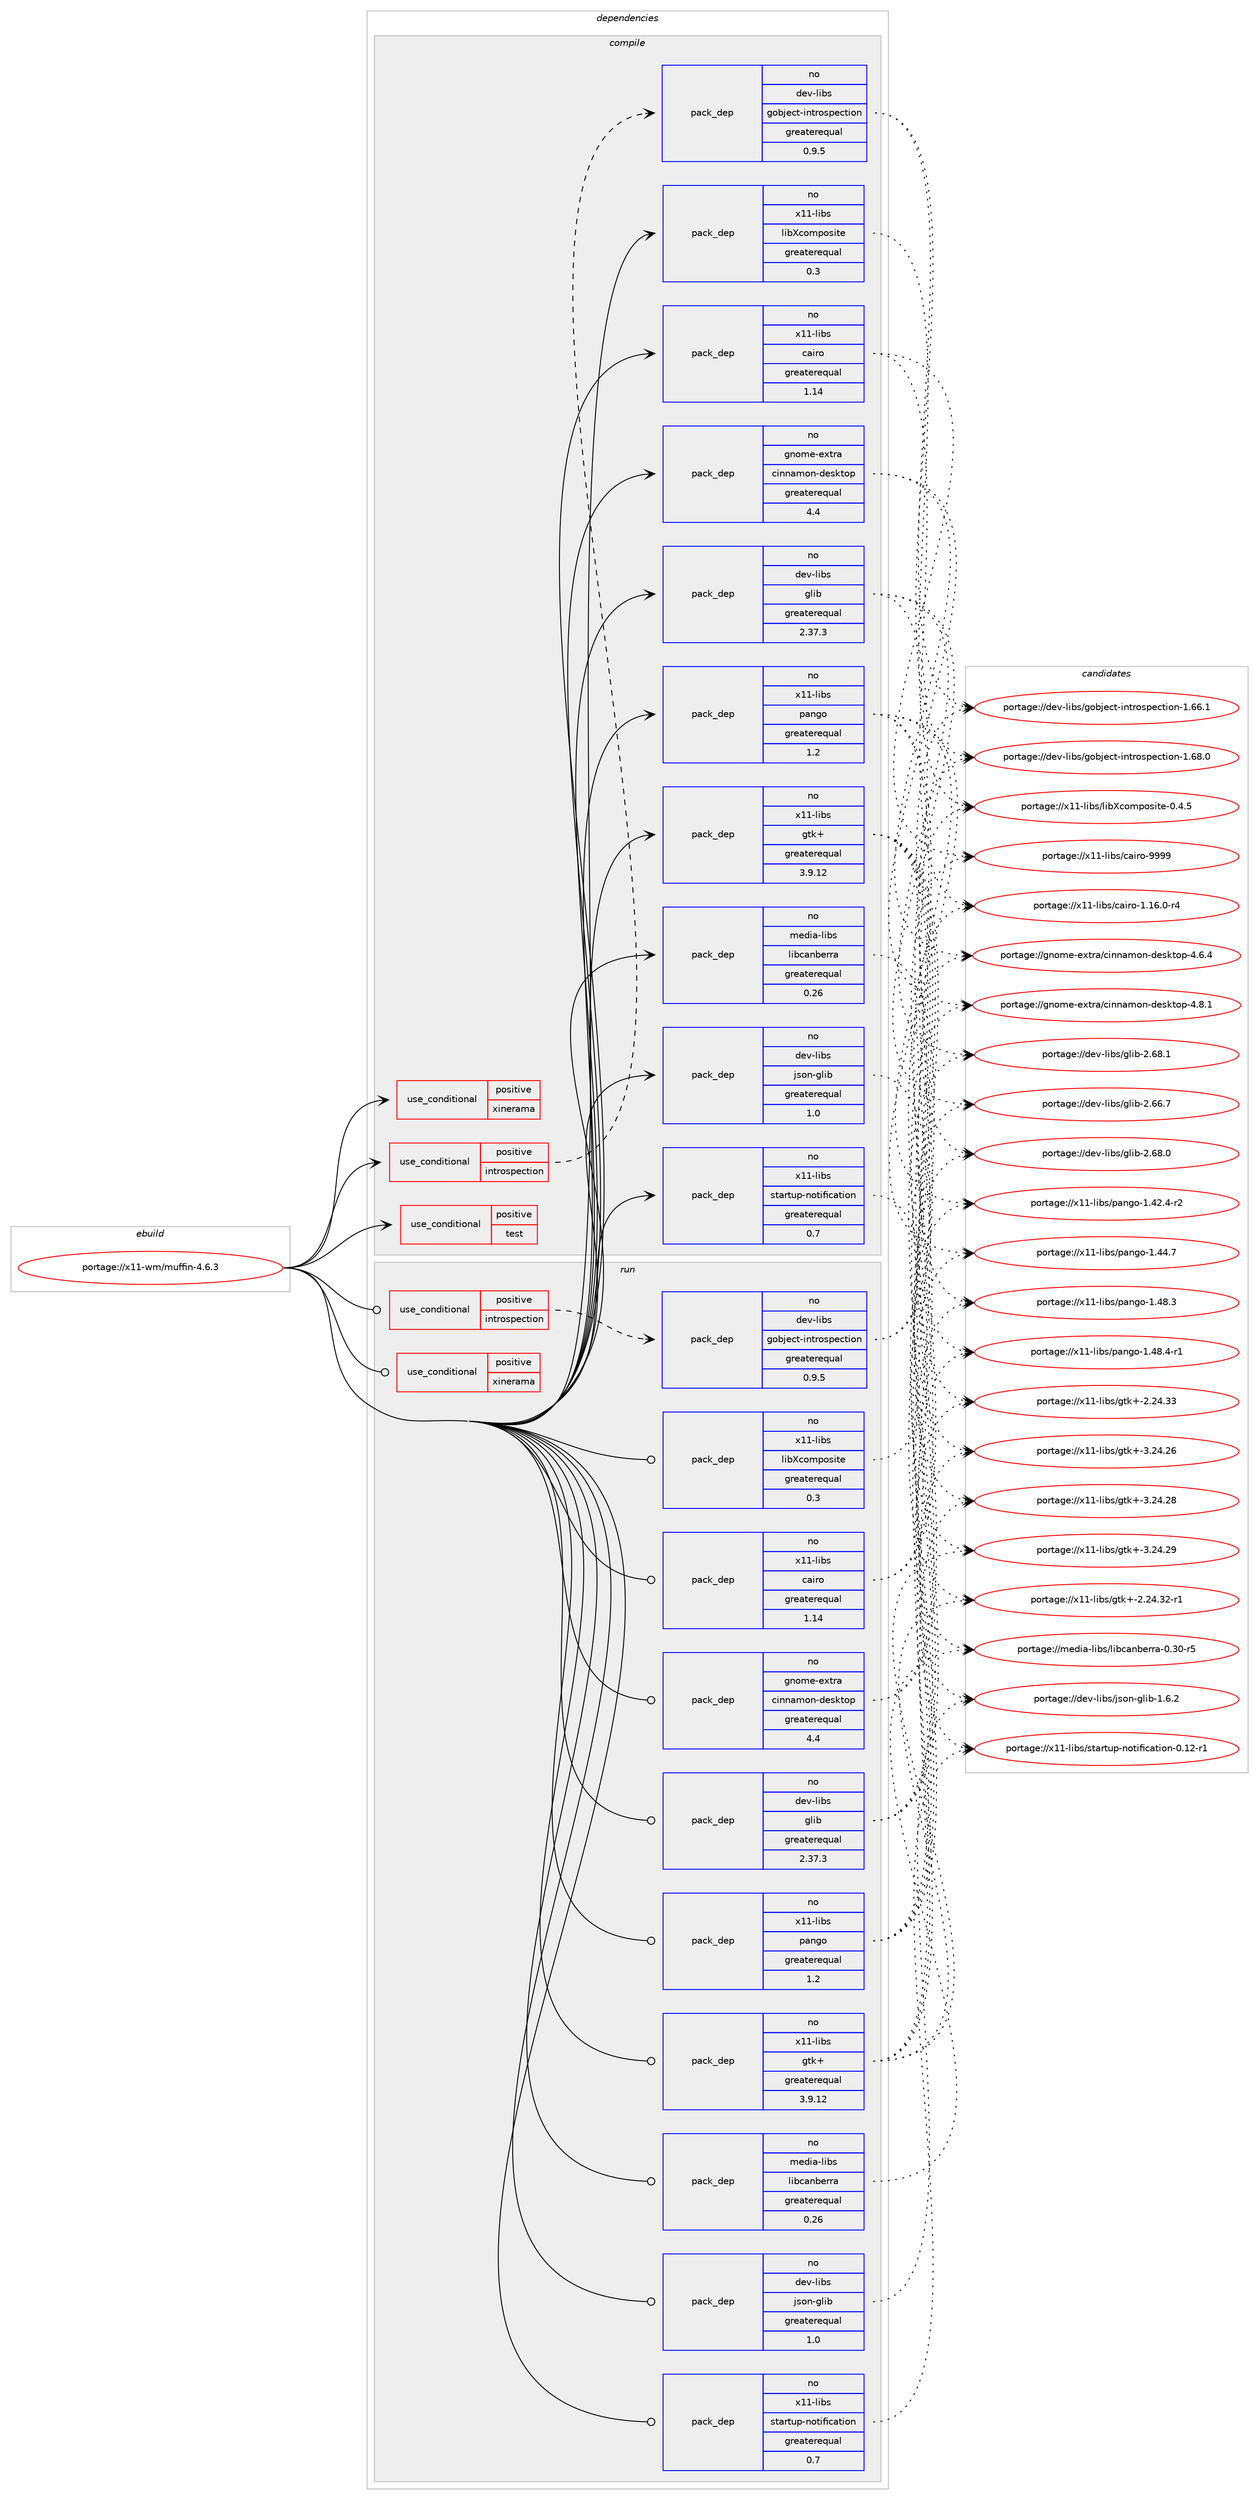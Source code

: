 digraph prolog {

# *************
# Graph options
# *************

newrank=true;
concentrate=true;
compound=true;
graph [rankdir=LR,fontname=Helvetica,fontsize=10,ranksep=1.5];#, ranksep=2.5, nodesep=0.2];
edge  [arrowhead=vee];
node  [fontname=Helvetica,fontsize=10];

# **********
# The ebuild
# **********

subgraph cluster_leftcol {
color=gray;
rank=same;
label=<<i>ebuild</i>>;
id [label="portage://x11-wm/muffin-4.6.3", color=red, width=4, href="../x11-wm/muffin-4.6.3.svg"];
}

# ****************
# The dependencies
# ****************

subgraph cluster_midcol {
color=gray;
label=<<i>dependencies</i>>;
subgraph cluster_compile {
fillcolor="#eeeeee";
style=filled;
label=<<i>compile</i>>;
subgraph cond510 {
dependency1270 [label=<<TABLE BORDER="0" CELLBORDER="1" CELLSPACING="0" CELLPADDING="4"><TR><TD ROWSPAN="3" CELLPADDING="10">use_conditional</TD></TR><TR><TD>positive</TD></TR><TR><TD>introspection</TD></TR></TABLE>>, shape=none, color=red];
subgraph pack703 {
dependency1271 [label=<<TABLE BORDER="0" CELLBORDER="1" CELLSPACING="0" CELLPADDING="4" WIDTH="220"><TR><TD ROWSPAN="6" CELLPADDING="30">pack_dep</TD></TR><TR><TD WIDTH="110">no</TD></TR><TR><TD>dev-libs</TD></TR><TR><TD>gobject-introspection</TD></TR><TR><TD>greaterequal</TD></TR><TR><TD>0.9.5</TD></TR></TABLE>>, shape=none, color=blue];
}
dependency1270:e -> dependency1271:w [weight=20,style="dashed",arrowhead="vee"];
}
id:e -> dependency1270:w [weight=20,style="solid",arrowhead="vee"];
subgraph cond511 {
dependency1272 [label=<<TABLE BORDER="0" CELLBORDER="1" CELLSPACING="0" CELLPADDING="4"><TR><TD ROWSPAN="3" CELLPADDING="10">use_conditional</TD></TR><TR><TD>positive</TD></TR><TR><TD>test</TD></TR></TABLE>>, shape=none, color=red];
# *** BEGIN UNKNOWN DEPENDENCY TYPE (TODO) ***
# dependency1272 -> package_dependency(portage://x11-wm/muffin-4.6.3,install,no,app-text,docbook-xml-dtd,none,[,,],[slot(4.5)],[])
# *** END UNKNOWN DEPENDENCY TYPE (TODO) ***

}
id:e -> dependency1272:w [weight=20,style="solid",arrowhead="vee"];
subgraph cond512 {
dependency1273 [label=<<TABLE BORDER="0" CELLBORDER="1" CELLSPACING="0" CELLPADDING="4"><TR><TD ROWSPAN="3" CELLPADDING="10">use_conditional</TD></TR><TR><TD>positive</TD></TR><TR><TD>xinerama</TD></TR></TABLE>>, shape=none, color=red];
# *** BEGIN UNKNOWN DEPENDENCY TYPE (TODO) ***
# dependency1273 -> package_dependency(portage://x11-wm/muffin-4.6.3,install,no,x11-libs,libXinerama,none,[,,],[],[])
# *** END UNKNOWN DEPENDENCY TYPE (TODO) ***

}
id:e -> dependency1273:w [weight=20,style="solid",arrowhead="vee"];
subgraph pack704 {
dependency1274 [label=<<TABLE BORDER="0" CELLBORDER="1" CELLSPACING="0" CELLPADDING="4" WIDTH="220"><TR><TD ROWSPAN="6" CELLPADDING="30">pack_dep</TD></TR><TR><TD WIDTH="110">no</TD></TR><TR><TD>dev-libs</TD></TR><TR><TD>glib</TD></TR><TR><TD>greaterequal</TD></TR><TR><TD>2.37.3</TD></TR></TABLE>>, shape=none, color=blue];
}
id:e -> dependency1274:w [weight=20,style="solid",arrowhead="vee"];
subgraph pack705 {
dependency1275 [label=<<TABLE BORDER="0" CELLBORDER="1" CELLSPACING="0" CELLPADDING="4" WIDTH="220"><TR><TD ROWSPAN="6" CELLPADDING="30">pack_dep</TD></TR><TR><TD WIDTH="110">no</TD></TR><TR><TD>dev-libs</TD></TR><TR><TD>json-glib</TD></TR><TR><TD>greaterequal</TD></TR><TR><TD>1.0</TD></TR></TABLE>>, shape=none, color=blue];
}
id:e -> dependency1275:w [weight=20,style="solid",arrowhead="vee"];
subgraph pack706 {
dependency1276 [label=<<TABLE BORDER="0" CELLBORDER="1" CELLSPACING="0" CELLPADDING="4" WIDTH="220"><TR><TD ROWSPAN="6" CELLPADDING="30">pack_dep</TD></TR><TR><TD WIDTH="110">no</TD></TR><TR><TD>gnome-extra</TD></TR><TR><TD>cinnamon-desktop</TD></TR><TR><TD>greaterequal</TD></TR><TR><TD>4.4</TD></TR></TABLE>>, shape=none, color=blue];
}
id:e -> dependency1276:w [weight=20,style="solid",arrowhead="vee"];
# *** BEGIN UNKNOWN DEPENDENCY TYPE (TODO) ***
# id -> package_dependency(portage://x11-wm/muffin-4.6.3,install,no,gnome-extra,zenity,none,[,,],[],[])
# *** END UNKNOWN DEPENDENCY TYPE (TODO) ***

subgraph pack707 {
dependency1277 [label=<<TABLE BORDER="0" CELLBORDER="1" CELLSPACING="0" CELLPADDING="4" WIDTH="220"><TR><TD ROWSPAN="6" CELLPADDING="30">pack_dep</TD></TR><TR><TD WIDTH="110">no</TD></TR><TR><TD>media-libs</TD></TR><TR><TD>libcanberra</TD></TR><TR><TD>greaterequal</TD></TR><TR><TD>0.26</TD></TR></TABLE>>, shape=none, color=blue];
}
id:e -> dependency1277:w [weight=20,style="solid",arrowhead="vee"];
# *** BEGIN UNKNOWN DEPENDENCY TYPE (TODO) ***
# id -> package_dependency(portage://x11-wm/muffin-4.6.3,install,no,virtual,opengl,none,[,,],[],[])
# *** END UNKNOWN DEPENDENCY TYPE (TODO) ***

# *** BEGIN UNKNOWN DEPENDENCY TYPE (TODO) ***
# id -> package_dependency(portage://x11-wm/muffin-4.6.3,install,no,x11-base,xorg-proto,none,[,,],[],[])
# *** END UNKNOWN DEPENDENCY TYPE (TODO) ***

subgraph pack708 {
dependency1278 [label=<<TABLE BORDER="0" CELLBORDER="1" CELLSPACING="0" CELLPADDING="4" WIDTH="220"><TR><TD ROWSPAN="6" CELLPADDING="30">pack_dep</TD></TR><TR><TD WIDTH="110">no</TD></TR><TR><TD>x11-libs</TD></TR><TR><TD>cairo</TD></TR><TR><TD>greaterequal</TD></TR><TR><TD>1.14</TD></TR></TABLE>>, shape=none, color=blue];
}
id:e -> dependency1278:w [weight=20,style="solid",arrowhead="vee"];
# *** BEGIN UNKNOWN DEPENDENCY TYPE (TODO) ***
# id -> package_dependency(portage://x11-wm/muffin-4.6.3,install,no,x11-libs,gdk-pixbuf,none,[,,],[slot(2)],[use(optenable(introspection),none)])
# *** END UNKNOWN DEPENDENCY TYPE (TODO) ***

subgraph pack709 {
dependency1279 [label=<<TABLE BORDER="0" CELLBORDER="1" CELLSPACING="0" CELLPADDING="4" WIDTH="220"><TR><TD ROWSPAN="6" CELLPADDING="30">pack_dep</TD></TR><TR><TD WIDTH="110">no</TD></TR><TR><TD>x11-libs</TD></TR><TR><TD>gtk+</TD></TR><TR><TD>greaterequal</TD></TR><TR><TD>3.9.12</TD></TR></TABLE>>, shape=none, color=blue];
}
id:e -> dependency1279:w [weight=20,style="solid",arrowhead="vee"];
# *** BEGIN UNKNOWN DEPENDENCY TYPE (TODO) ***
# id -> package_dependency(portage://x11-wm/muffin-4.6.3,install,no,x11-libs,libICE,none,[,,],[],[])
# *** END UNKNOWN DEPENDENCY TYPE (TODO) ***

# *** BEGIN UNKNOWN DEPENDENCY TYPE (TODO) ***
# id -> package_dependency(portage://x11-wm/muffin-4.6.3,install,no,x11-libs,libSM,none,[,,],[],[])
# *** END UNKNOWN DEPENDENCY TYPE (TODO) ***

# *** BEGIN UNKNOWN DEPENDENCY TYPE (TODO) ***
# id -> package_dependency(portage://x11-wm/muffin-4.6.3,install,no,x11-libs,libX11,none,[,,],[],[])
# *** END UNKNOWN DEPENDENCY TYPE (TODO) ***

subgraph pack710 {
dependency1280 [label=<<TABLE BORDER="0" CELLBORDER="1" CELLSPACING="0" CELLPADDING="4" WIDTH="220"><TR><TD ROWSPAN="6" CELLPADDING="30">pack_dep</TD></TR><TR><TD WIDTH="110">no</TD></TR><TR><TD>x11-libs</TD></TR><TR><TD>libXcomposite</TD></TR><TR><TD>greaterequal</TD></TR><TR><TD>0.3</TD></TR></TABLE>>, shape=none, color=blue];
}
id:e -> dependency1280:w [weight=20,style="solid",arrowhead="vee"];
# *** BEGIN UNKNOWN DEPENDENCY TYPE (TODO) ***
# id -> package_dependency(portage://x11-wm/muffin-4.6.3,install,no,x11-libs,libXcomposite,none,[,,],[],[])
# *** END UNKNOWN DEPENDENCY TYPE (TODO) ***

# *** BEGIN UNKNOWN DEPENDENCY TYPE (TODO) ***
# id -> package_dependency(portage://x11-wm/muffin-4.6.3,install,no,x11-libs,libXcursor,none,[,,],[],[])
# *** END UNKNOWN DEPENDENCY TYPE (TODO) ***

# *** BEGIN UNKNOWN DEPENDENCY TYPE (TODO) ***
# id -> package_dependency(portage://x11-wm/muffin-4.6.3,install,no,x11-libs,libXdamage,none,[,,],[],[])
# *** END UNKNOWN DEPENDENCY TYPE (TODO) ***

# *** BEGIN UNKNOWN DEPENDENCY TYPE (TODO) ***
# id -> package_dependency(portage://x11-wm/muffin-4.6.3,install,no,x11-libs,libXext,none,[,,],[],[])
# *** END UNKNOWN DEPENDENCY TYPE (TODO) ***

# *** BEGIN UNKNOWN DEPENDENCY TYPE (TODO) ***
# id -> package_dependency(portage://x11-wm/muffin-4.6.3,install,no,x11-libs,libXfixes,none,[,,],[],[])
# *** END UNKNOWN DEPENDENCY TYPE (TODO) ***

# *** BEGIN UNKNOWN DEPENDENCY TYPE (TODO) ***
# id -> package_dependency(portage://x11-wm/muffin-4.6.3,install,no,x11-libs,libXrandr,none,[,,],[],[])
# *** END UNKNOWN DEPENDENCY TYPE (TODO) ***

# *** BEGIN UNKNOWN DEPENDENCY TYPE (TODO) ***
# id -> package_dependency(portage://x11-wm/muffin-4.6.3,install,no,x11-libs,libXrender,none,[,,],[],[])
# *** END UNKNOWN DEPENDENCY TYPE (TODO) ***

# *** BEGIN UNKNOWN DEPENDENCY TYPE (TODO) ***
# id -> package_dependency(portage://x11-wm/muffin-4.6.3,install,no,x11-libs,libxkbcommon,none,[,,],[],[])
# *** END UNKNOWN DEPENDENCY TYPE (TODO) ***

subgraph pack711 {
dependency1281 [label=<<TABLE BORDER="0" CELLBORDER="1" CELLSPACING="0" CELLPADDING="4" WIDTH="220"><TR><TD ROWSPAN="6" CELLPADDING="30">pack_dep</TD></TR><TR><TD WIDTH="110">no</TD></TR><TR><TD>x11-libs</TD></TR><TR><TD>pango</TD></TR><TR><TD>greaterequal</TD></TR><TR><TD>1.2</TD></TR></TABLE>>, shape=none, color=blue];
}
id:e -> dependency1281:w [weight=20,style="solid",arrowhead="vee"];
subgraph pack712 {
dependency1282 [label=<<TABLE BORDER="0" CELLBORDER="1" CELLSPACING="0" CELLPADDING="4" WIDTH="220"><TR><TD ROWSPAN="6" CELLPADDING="30">pack_dep</TD></TR><TR><TD WIDTH="110">no</TD></TR><TR><TD>x11-libs</TD></TR><TR><TD>startup-notification</TD></TR><TR><TD>greaterequal</TD></TR><TR><TD>0.7</TD></TR></TABLE>>, shape=none, color=blue];
}
id:e -> dependency1282:w [weight=20,style="solid",arrowhead="vee"];
}
subgraph cluster_compileandrun {
fillcolor="#eeeeee";
style=filled;
label=<<i>compile and run</i>>;
}
subgraph cluster_run {
fillcolor="#eeeeee";
style=filled;
label=<<i>run</i>>;
subgraph cond513 {
dependency1283 [label=<<TABLE BORDER="0" CELLBORDER="1" CELLSPACING="0" CELLPADDING="4"><TR><TD ROWSPAN="3" CELLPADDING="10">use_conditional</TD></TR><TR><TD>positive</TD></TR><TR><TD>introspection</TD></TR></TABLE>>, shape=none, color=red];
subgraph pack713 {
dependency1284 [label=<<TABLE BORDER="0" CELLBORDER="1" CELLSPACING="0" CELLPADDING="4" WIDTH="220"><TR><TD ROWSPAN="6" CELLPADDING="30">pack_dep</TD></TR><TR><TD WIDTH="110">no</TD></TR><TR><TD>dev-libs</TD></TR><TR><TD>gobject-introspection</TD></TR><TR><TD>greaterequal</TD></TR><TR><TD>0.9.5</TD></TR></TABLE>>, shape=none, color=blue];
}
dependency1283:e -> dependency1284:w [weight=20,style="dashed",arrowhead="vee"];
}
id:e -> dependency1283:w [weight=20,style="solid",arrowhead="odot"];
subgraph cond514 {
dependency1285 [label=<<TABLE BORDER="0" CELLBORDER="1" CELLSPACING="0" CELLPADDING="4"><TR><TD ROWSPAN="3" CELLPADDING="10">use_conditional</TD></TR><TR><TD>positive</TD></TR><TR><TD>xinerama</TD></TR></TABLE>>, shape=none, color=red];
# *** BEGIN UNKNOWN DEPENDENCY TYPE (TODO) ***
# dependency1285 -> package_dependency(portage://x11-wm/muffin-4.6.3,run,no,x11-libs,libXinerama,none,[,,],[],[])
# *** END UNKNOWN DEPENDENCY TYPE (TODO) ***

}
id:e -> dependency1285:w [weight=20,style="solid",arrowhead="odot"];
subgraph pack714 {
dependency1286 [label=<<TABLE BORDER="0" CELLBORDER="1" CELLSPACING="0" CELLPADDING="4" WIDTH="220"><TR><TD ROWSPAN="6" CELLPADDING="30">pack_dep</TD></TR><TR><TD WIDTH="110">no</TD></TR><TR><TD>dev-libs</TD></TR><TR><TD>glib</TD></TR><TR><TD>greaterequal</TD></TR><TR><TD>2.37.3</TD></TR></TABLE>>, shape=none, color=blue];
}
id:e -> dependency1286:w [weight=20,style="solid",arrowhead="odot"];
subgraph pack715 {
dependency1287 [label=<<TABLE BORDER="0" CELLBORDER="1" CELLSPACING="0" CELLPADDING="4" WIDTH="220"><TR><TD ROWSPAN="6" CELLPADDING="30">pack_dep</TD></TR><TR><TD WIDTH="110">no</TD></TR><TR><TD>dev-libs</TD></TR><TR><TD>json-glib</TD></TR><TR><TD>greaterequal</TD></TR><TR><TD>1.0</TD></TR></TABLE>>, shape=none, color=blue];
}
id:e -> dependency1287:w [weight=20,style="solid",arrowhead="odot"];
subgraph pack716 {
dependency1288 [label=<<TABLE BORDER="0" CELLBORDER="1" CELLSPACING="0" CELLPADDING="4" WIDTH="220"><TR><TD ROWSPAN="6" CELLPADDING="30">pack_dep</TD></TR><TR><TD WIDTH="110">no</TD></TR><TR><TD>gnome-extra</TD></TR><TR><TD>cinnamon-desktop</TD></TR><TR><TD>greaterequal</TD></TR><TR><TD>4.4</TD></TR></TABLE>>, shape=none, color=blue];
}
id:e -> dependency1288:w [weight=20,style="solid",arrowhead="odot"];
# *** BEGIN UNKNOWN DEPENDENCY TYPE (TODO) ***
# id -> package_dependency(portage://x11-wm/muffin-4.6.3,run,no,gnome-extra,zenity,none,[,,],[],[])
# *** END UNKNOWN DEPENDENCY TYPE (TODO) ***

subgraph pack717 {
dependency1289 [label=<<TABLE BORDER="0" CELLBORDER="1" CELLSPACING="0" CELLPADDING="4" WIDTH="220"><TR><TD ROWSPAN="6" CELLPADDING="30">pack_dep</TD></TR><TR><TD WIDTH="110">no</TD></TR><TR><TD>media-libs</TD></TR><TR><TD>libcanberra</TD></TR><TR><TD>greaterequal</TD></TR><TR><TD>0.26</TD></TR></TABLE>>, shape=none, color=blue];
}
id:e -> dependency1289:w [weight=20,style="solid",arrowhead="odot"];
# *** BEGIN UNKNOWN DEPENDENCY TYPE (TODO) ***
# id -> package_dependency(portage://x11-wm/muffin-4.6.3,run,no,virtual,opengl,none,[,,],[],[])
# *** END UNKNOWN DEPENDENCY TYPE (TODO) ***

subgraph pack718 {
dependency1290 [label=<<TABLE BORDER="0" CELLBORDER="1" CELLSPACING="0" CELLPADDING="4" WIDTH="220"><TR><TD ROWSPAN="6" CELLPADDING="30">pack_dep</TD></TR><TR><TD WIDTH="110">no</TD></TR><TR><TD>x11-libs</TD></TR><TR><TD>cairo</TD></TR><TR><TD>greaterequal</TD></TR><TR><TD>1.14</TD></TR></TABLE>>, shape=none, color=blue];
}
id:e -> dependency1290:w [weight=20,style="solid",arrowhead="odot"];
# *** BEGIN UNKNOWN DEPENDENCY TYPE (TODO) ***
# id -> package_dependency(portage://x11-wm/muffin-4.6.3,run,no,x11-libs,gdk-pixbuf,none,[,,],[slot(2)],[use(optenable(introspection),none)])
# *** END UNKNOWN DEPENDENCY TYPE (TODO) ***

subgraph pack719 {
dependency1291 [label=<<TABLE BORDER="0" CELLBORDER="1" CELLSPACING="0" CELLPADDING="4" WIDTH="220"><TR><TD ROWSPAN="6" CELLPADDING="30">pack_dep</TD></TR><TR><TD WIDTH="110">no</TD></TR><TR><TD>x11-libs</TD></TR><TR><TD>gtk+</TD></TR><TR><TD>greaterequal</TD></TR><TR><TD>3.9.12</TD></TR></TABLE>>, shape=none, color=blue];
}
id:e -> dependency1291:w [weight=20,style="solid",arrowhead="odot"];
# *** BEGIN UNKNOWN DEPENDENCY TYPE (TODO) ***
# id -> package_dependency(portage://x11-wm/muffin-4.6.3,run,no,x11-libs,libICE,none,[,,],[],[])
# *** END UNKNOWN DEPENDENCY TYPE (TODO) ***

# *** BEGIN UNKNOWN DEPENDENCY TYPE (TODO) ***
# id -> package_dependency(portage://x11-wm/muffin-4.6.3,run,no,x11-libs,libSM,none,[,,],[],[])
# *** END UNKNOWN DEPENDENCY TYPE (TODO) ***

# *** BEGIN UNKNOWN DEPENDENCY TYPE (TODO) ***
# id -> package_dependency(portage://x11-wm/muffin-4.6.3,run,no,x11-libs,libX11,none,[,,],[],[])
# *** END UNKNOWN DEPENDENCY TYPE (TODO) ***

subgraph pack720 {
dependency1292 [label=<<TABLE BORDER="0" CELLBORDER="1" CELLSPACING="0" CELLPADDING="4" WIDTH="220"><TR><TD ROWSPAN="6" CELLPADDING="30">pack_dep</TD></TR><TR><TD WIDTH="110">no</TD></TR><TR><TD>x11-libs</TD></TR><TR><TD>libXcomposite</TD></TR><TR><TD>greaterequal</TD></TR><TR><TD>0.3</TD></TR></TABLE>>, shape=none, color=blue];
}
id:e -> dependency1292:w [weight=20,style="solid",arrowhead="odot"];
# *** BEGIN UNKNOWN DEPENDENCY TYPE (TODO) ***
# id -> package_dependency(portage://x11-wm/muffin-4.6.3,run,no,x11-libs,libXcomposite,none,[,,],[],[])
# *** END UNKNOWN DEPENDENCY TYPE (TODO) ***

# *** BEGIN UNKNOWN DEPENDENCY TYPE (TODO) ***
# id -> package_dependency(portage://x11-wm/muffin-4.6.3,run,no,x11-libs,libXcursor,none,[,,],[],[])
# *** END UNKNOWN DEPENDENCY TYPE (TODO) ***

# *** BEGIN UNKNOWN DEPENDENCY TYPE (TODO) ***
# id -> package_dependency(portage://x11-wm/muffin-4.6.3,run,no,x11-libs,libXdamage,none,[,,],[],[])
# *** END UNKNOWN DEPENDENCY TYPE (TODO) ***

# *** BEGIN UNKNOWN DEPENDENCY TYPE (TODO) ***
# id -> package_dependency(portage://x11-wm/muffin-4.6.3,run,no,x11-libs,libXext,none,[,,],[],[])
# *** END UNKNOWN DEPENDENCY TYPE (TODO) ***

# *** BEGIN UNKNOWN DEPENDENCY TYPE (TODO) ***
# id -> package_dependency(portage://x11-wm/muffin-4.6.3,run,no,x11-libs,libXfixes,none,[,,],[],[])
# *** END UNKNOWN DEPENDENCY TYPE (TODO) ***

# *** BEGIN UNKNOWN DEPENDENCY TYPE (TODO) ***
# id -> package_dependency(portage://x11-wm/muffin-4.6.3,run,no,x11-libs,libXrandr,none,[,,],[],[])
# *** END UNKNOWN DEPENDENCY TYPE (TODO) ***

# *** BEGIN UNKNOWN DEPENDENCY TYPE (TODO) ***
# id -> package_dependency(portage://x11-wm/muffin-4.6.3,run,no,x11-libs,libXrender,none,[,,],[],[])
# *** END UNKNOWN DEPENDENCY TYPE (TODO) ***

# *** BEGIN UNKNOWN DEPENDENCY TYPE (TODO) ***
# id -> package_dependency(portage://x11-wm/muffin-4.6.3,run,no,x11-libs,libxkbcommon,none,[,,],[],[])
# *** END UNKNOWN DEPENDENCY TYPE (TODO) ***

subgraph pack721 {
dependency1293 [label=<<TABLE BORDER="0" CELLBORDER="1" CELLSPACING="0" CELLPADDING="4" WIDTH="220"><TR><TD ROWSPAN="6" CELLPADDING="30">pack_dep</TD></TR><TR><TD WIDTH="110">no</TD></TR><TR><TD>x11-libs</TD></TR><TR><TD>pango</TD></TR><TR><TD>greaterequal</TD></TR><TR><TD>1.2</TD></TR></TABLE>>, shape=none, color=blue];
}
id:e -> dependency1293:w [weight=20,style="solid",arrowhead="odot"];
subgraph pack722 {
dependency1294 [label=<<TABLE BORDER="0" CELLBORDER="1" CELLSPACING="0" CELLPADDING="4" WIDTH="220"><TR><TD ROWSPAN="6" CELLPADDING="30">pack_dep</TD></TR><TR><TD WIDTH="110">no</TD></TR><TR><TD>x11-libs</TD></TR><TR><TD>startup-notification</TD></TR><TR><TD>greaterequal</TD></TR><TR><TD>0.7</TD></TR></TABLE>>, shape=none, color=blue];
}
id:e -> dependency1294:w [weight=20,style="solid",arrowhead="odot"];
}
}

# **************
# The candidates
# **************

subgraph cluster_choices {
rank=same;
color=gray;
label=<<i>candidates</i>>;

subgraph choice703 {
color=black;
nodesep=1;
choice1001011184510810598115471031119810610199116451051101161141111151121019911610511111045494654544649 [label="portage://dev-libs/gobject-introspection-1.66.1", color=red, width=4,href="../dev-libs/gobject-introspection-1.66.1.svg"];
choice1001011184510810598115471031119810610199116451051101161141111151121019911610511111045494654564648 [label="portage://dev-libs/gobject-introspection-1.68.0", color=red, width=4,href="../dev-libs/gobject-introspection-1.68.0.svg"];
dependency1271:e -> choice1001011184510810598115471031119810610199116451051101161141111151121019911610511111045494654544649:w [style=dotted,weight="100"];
dependency1271:e -> choice1001011184510810598115471031119810610199116451051101161141111151121019911610511111045494654564648:w [style=dotted,weight="100"];
}
subgraph choice704 {
color=black;
nodesep=1;
choice1001011184510810598115471031081059845504654544655 [label="portage://dev-libs/glib-2.66.7", color=red, width=4,href="../dev-libs/glib-2.66.7.svg"];
choice1001011184510810598115471031081059845504654564648 [label="portage://dev-libs/glib-2.68.0", color=red, width=4,href="../dev-libs/glib-2.68.0.svg"];
choice1001011184510810598115471031081059845504654564649 [label="portage://dev-libs/glib-2.68.1", color=red, width=4,href="../dev-libs/glib-2.68.1.svg"];
dependency1274:e -> choice1001011184510810598115471031081059845504654544655:w [style=dotted,weight="100"];
dependency1274:e -> choice1001011184510810598115471031081059845504654564648:w [style=dotted,weight="100"];
dependency1274:e -> choice1001011184510810598115471031081059845504654564649:w [style=dotted,weight="100"];
}
subgraph choice705 {
color=black;
nodesep=1;
choice1001011184510810598115471061151111104510310810598454946544650 [label="portage://dev-libs/json-glib-1.6.2", color=red, width=4,href="../dev-libs/json-glib-1.6.2.svg"];
dependency1275:e -> choice1001011184510810598115471061151111104510310810598454946544650:w [style=dotted,weight="100"];
}
subgraph choice706 {
color=black;
nodesep=1;
choice103110111109101451011201161149747991051101109710911111045100101115107116111112455246544652 [label="portage://gnome-extra/cinnamon-desktop-4.6.4", color=red, width=4,href="../gnome-extra/cinnamon-desktop-4.6.4.svg"];
choice103110111109101451011201161149747991051101109710911111045100101115107116111112455246564649 [label="portage://gnome-extra/cinnamon-desktop-4.8.1", color=red, width=4,href="../gnome-extra/cinnamon-desktop-4.8.1.svg"];
dependency1276:e -> choice103110111109101451011201161149747991051101109710911111045100101115107116111112455246544652:w [style=dotted,weight="100"];
dependency1276:e -> choice103110111109101451011201161149747991051101109710911111045100101115107116111112455246564649:w [style=dotted,weight="100"];
}
subgraph choice707 {
color=black;
nodesep=1;
choice10910110010597451081059811547108105989997110981011141149745484651484511453 [label="portage://media-libs/libcanberra-0.30-r5", color=red, width=4,href="../media-libs/libcanberra-0.30-r5.svg"];
dependency1277:e -> choice10910110010597451081059811547108105989997110981011141149745484651484511453:w [style=dotted,weight="100"];
}
subgraph choice708 {
color=black;
nodesep=1;
choice12049494510810598115479997105114111454946495446484511452 [label="portage://x11-libs/cairo-1.16.0-r4", color=red, width=4,href="../x11-libs/cairo-1.16.0-r4.svg"];
choice120494945108105981154799971051141114557575757 [label="portage://x11-libs/cairo-9999", color=red, width=4,href="../x11-libs/cairo-9999.svg"];
dependency1278:e -> choice12049494510810598115479997105114111454946495446484511452:w [style=dotted,weight="100"];
dependency1278:e -> choice120494945108105981154799971051141114557575757:w [style=dotted,weight="100"];
}
subgraph choice709 {
color=black;
nodesep=1;
choice12049494510810598115471031161074345504650524651504511449 [label="portage://x11-libs/gtk+-2.24.32-r1", color=red, width=4,href="../x11-libs/gtk+-2.24.32-r1.svg"];
choice1204949451081059811547103116107434550465052465151 [label="portage://x11-libs/gtk+-2.24.33", color=red, width=4,href="../x11-libs/gtk+-2.24.33.svg"];
choice1204949451081059811547103116107434551465052465054 [label="portage://x11-libs/gtk+-3.24.26", color=red, width=4,href="../x11-libs/gtk+-3.24.26.svg"];
choice1204949451081059811547103116107434551465052465056 [label="portage://x11-libs/gtk+-3.24.28", color=red, width=4,href="../x11-libs/gtk+-3.24.28.svg"];
choice1204949451081059811547103116107434551465052465057 [label="portage://x11-libs/gtk+-3.24.29", color=red, width=4,href="../x11-libs/gtk+-3.24.29.svg"];
dependency1279:e -> choice12049494510810598115471031161074345504650524651504511449:w [style=dotted,weight="100"];
dependency1279:e -> choice1204949451081059811547103116107434550465052465151:w [style=dotted,weight="100"];
dependency1279:e -> choice1204949451081059811547103116107434551465052465054:w [style=dotted,weight="100"];
dependency1279:e -> choice1204949451081059811547103116107434551465052465056:w [style=dotted,weight="100"];
dependency1279:e -> choice1204949451081059811547103116107434551465052465057:w [style=dotted,weight="100"];
}
subgraph choice710 {
color=black;
nodesep=1;
choice1204949451081059811547108105988899111109112111115105116101454846524653 [label="portage://x11-libs/libXcomposite-0.4.5", color=red, width=4,href="../x11-libs/libXcomposite-0.4.5.svg"];
dependency1280:e -> choice1204949451081059811547108105988899111109112111115105116101454846524653:w [style=dotted,weight="100"];
}
subgraph choice711 {
color=black;
nodesep=1;
choice120494945108105981154711297110103111454946525046524511450 [label="portage://x11-libs/pango-1.42.4-r2", color=red, width=4,href="../x11-libs/pango-1.42.4-r2.svg"];
choice12049494510810598115471129711010311145494652524655 [label="portage://x11-libs/pango-1.44.7", color=red, width=4,href="../x11-libs/pango-1.44.7.svg"];
choice12049494510810598115471129711010311145494652564651 [label="portage://x11-libs/pango-1.48.3", color=red, width=4,href="../x11-libs/pango-1.48.3.svg"];
choice120494945108105981154711297110103111454946525646524511449 [label="portage://x11-libs/pango-1.48.4-r1", color=red, width=4,href="../x11-libs/pango-1.48.4-r1.svg"];
dependency1281:e -> choice120494945108105981154711297110103111454946525046524511450:w [style=dotted,weight="100"];
dependency1281:e -> choice12049494510810598115471129711010311145494652524655:w [style=dotted,weight="100"];
dependency1281:e -> choice12049494510810598115471129711010311145494652564651:w [style=dotted,weight="100"];
dependency1281:e -> choice120494945108105981154711297110103111454946525646524511449:w [style=dotted,weight="100"];
}
subgraph choice712 {
color=black;
nodesep=1;
choice12049494510810598115471151169711411611711245110111116105102105999711610511111045484649504511449 [label="portage://x11-libs/startup-notification-0.12-r1", color=red, width=4,href="../x11-libs/startup-notification-0.12-r1.svg"];
dependency1282:e -> choice12049494510810598115471151169711411611711245110111116105102105999711610511111045484649504511449:w [style=dotted,weight="100"];
}
subgraph choice713 {
color=black;
nodesep=1;
choice1001011184510810598115471031119810610199116451051101161141111151121019911610511111045494654544649 [label="portage://dev-libs/gobject-introspection-1.66.1", color=red, width=4,href="../dev-libs/gobject-introspection-1.66.1.svg"];
choice1001011184510810598115471031119810610199116451051101161141111151121019911610511111045494654564648 [label="portage://dev-libs/gobject-introspection-1.68.0", color=red, width=4,href="../dev-libs/gobject-introspection-1.68.0.svg"];
dependency1284:e -> choice1001011184510810598115471031119810610199116451051101161141111151121019911610511111045494654544649:w [style=dotted,weight="100"];
dependency1284:e -> choice1001011184510810598115471031119810610199116451051101161141111151121019911610511111045494654564648:w [style=dotted,weight="100"];
}
subgraph choice714 {
color=black;
nodesep=1;
choice1001011184510810598115471031081059845504654544655 [label="portage://dev-libs/glib-2.66.7", color=red, width=4,href="../dev-libs/glib-2.66.7.svg"];
choice1001011184510810598115471031081059845504654564648 [label="portage://dev-libs/glib-2.68.0", color=red, width=4,href="../dev-libs/glib-2.68.0.svg"];
choice1001011184510810598115471031081059845504654564649 [label="portage://dev-libs/glib-2.68.1", color=red, width=4,href="../dev-libs/glib-2.68.1.svg"];
dependency1286:e -> choice1001011184510810598115471031081059845504654544655:w [style=dotted,weight="100"];
dependency1286:e -> choice1001011184510810598115471031081059845504654564648:w [style=dotted,weight="100"];
dependency1286:e -> choice1001011184510810598115471031081059845504654564649:w [style=dotted,weight="100"];
}
subgraph choice715 {
color=black;
nodesep=1;
choice1001011184510810598115471061151111104510310810598454946544650 [label="portage://dev-libs/json-glib-1.6.2", color=red, width=4,href="../dev-libs/json-glib-1.6.2.svg"];
dependency1287:e -> choice1001011184510810598115471061151111104510310810598454946544650:w [style=dotted,weight="100"];
}
subgraph choice716 {
color=black;
nodesep=1;
choice103110111109101451011201161149747991051101109710911111045100101115107116111112455246544652 [label="portage://gnome-extra/cinnamon-desktop-4.6.4", color=red, width=4,href="../gnome-extra/cinnamon-desktop-4.6.4.svg"];
choice103110111109101451011201161149747991051101109710911111045100101115107116111112455246564649 [label="portage://gnome-extra/cinnamon-desktop-4.8.1", color=red, width=4,href="../gnome-extra/cinnamon-desktop-4.8.1.svg"];
dependency1288:e -> choice103110111109101451011201161149747991051101109710911111045100101115107116111112455246544652:w [style=dotted,weight="100"];
dependency1288:e -> choice103110111109101451011201161149747991051101109710911111045100101115107116111112455246564649:w [style=dotted,weight="100"];
}
subgraph choice717 {
color=black;
nodesep=1;
choice10910110010597451081059811547108105989997110981011141149745484651484511453 [label="portage://media-libs/libcanberra-0.30-r5", color=red, width=4,href="../media-libs/libcanberra-0.30-r5.svg"];
dependency1289:e -> choice10910110010597451081059811547108105989997110981011141149745484651484511453:w [style=dotted,weight="100"];
}
subgraph choice718 {
color=black;
nodesep=1;
choice12049494510810598115479997105114111454946495446484511452 [label="portage://x11-libs/cairo-1.16.0-r4", color=red, width=4,href="../x11-libs/cairo-1.16.0-r4.svg"];
choice120494945108105981154799971051141114557575757 [label="portage://x11-libs/cairo-9999", color=red, width=4,href="../x11-libs/cairo-9999.svg"];
dependency1290:e -> choice12049494510810598115479997105114111454946495446484511452:w [style=dotted,weight="100"];
dependency1290:e -> choice120494945108105981154799971051141114557575757:w [style=dotted,weight="100"];
}
subgraph choice719 {
color=black;
nodesep=1;
choice12049494510810598115471031161074345504650524651504511449 [label="portage://x11-libs/gtk+-2.24.32-r1", color=red, width=4,href="../x11-libs/gtk+-2.24.32-r1.svg"];
choice1204949451081059811547103116107434550465052465151 [label="portage://x11-libs/gtk+-2.24.33", color=red, width=4,href="../x11-libs/gtk+-2.24.33.svg"];
choice1204949451081059811547103116107434551465052465054 [label="portage://x11-libs/gtk+-3.24.26", color=red, width=4,href="../x11-libs/gtk+-3.24.26.svg"];
choice1204949451081059811547103116107434551465052465056 [label="portage://x11-libs/gtk+-3.24.28", color=red, width=4,href="../x11-libs/gtk+-3.24.28.svg"];
choice1204949451081059811547103116107434551465052465057 [label="portage://x11-libs/gtk+-3.24.29", color=red, width=4,href="../x11-libs/gtk+-3.24.29.svg"];
dependency1291:e -> choice12049494510810598115471031161074345504650524651504511449:w [style=dotted,weight="100"];
dependency1291:e -> choice1204949451081059811547103116107434550465052465151:w [style=dotted,weight="100"];
dependency1291:e -> choice1204949451081059811547103116107434551465052465054:w [style=dotted,weight="100"];
dependency1291:e -> choice1204949451081059811547103116107434551465052465056:w [style=dotted,weight="100"];
dependency1291:e -> choice1204949451081059811547103116107434551465052465057:w [style=dotted,weight="100"];
}
subgraph choice720 {
color=black;
nodesep=1;
choice1204949451081059811547108105988899111109112111115105116101454846524653 [label="portage://x11-libs/libXcomposite-0.4.5", color=red, width=4,href="../x11-libs/libXcomposite-0.4.5.svg"];
dependency1292:e -> choice1204949451081059811547108105988899111109112111115105116101454846524653:w [style=dotted,weight="100"];
}
subgraph choice721 {
color=black;
nodesep=1;
choice120494945108105981154711297110103111454946525046524511450 [label="portage://x11-libs/pango-1.42.4-r2", color=red, width=4,href="../x11-libs/pango-1.42.4-r2.svg"];
choice12049494510810598115471129711010311145494652524655 [label="portage://x11-libs/pango-1.44.7", color=red, width=4,href="../x11-libs/pango-1.44.7.svg"];
choice12049494510810598115471129711010311145494652564651 [label="portage://x11-libs/pango-1.48.3", color=red, width=4,href="../x11-libs/pango-1.48.3.svg"];
choice120494945108105981154711297110103111454946525646524511449 [label="portage://x11-libs/pango-1.48.4-r1", color=red, width=4,href="../x11-libs/pango-1.48.4-r1.svg"];
dependency1293:e -> choice120494945108105981154711297110103111454946525046524511450:w [style=dotted,weight="100"];
dependency1293:e -> choice12049494510810598115471129711010311145494652524655:w [style=dotted,weight="100"];
dependency1293:e -> choice12049494510810598115471129711010311145494652564651:w [style=dotted,weight="100"];
dependency1293:e -> choice120494945108105981154711297110103111454946525646524511449:w [style=dotted,weight="100"];
}
subgraph choice722 {
color=black;
nodesep=1;
choice12049494510810598115471151169711411611711245110111116105102105999711610511111045484649504511449 [label="portage://x11-libs/startup-notification-0.12-r1", color=red, width=4,href="../x11-libs/startup-notification-0.12-r1.svg"];
dependency1294:e -> choice12049494510810598115471151169711411611711245110111116105102105999711610511111045484649504511449:w [style=dotted,weight="100"];
}
}

}
